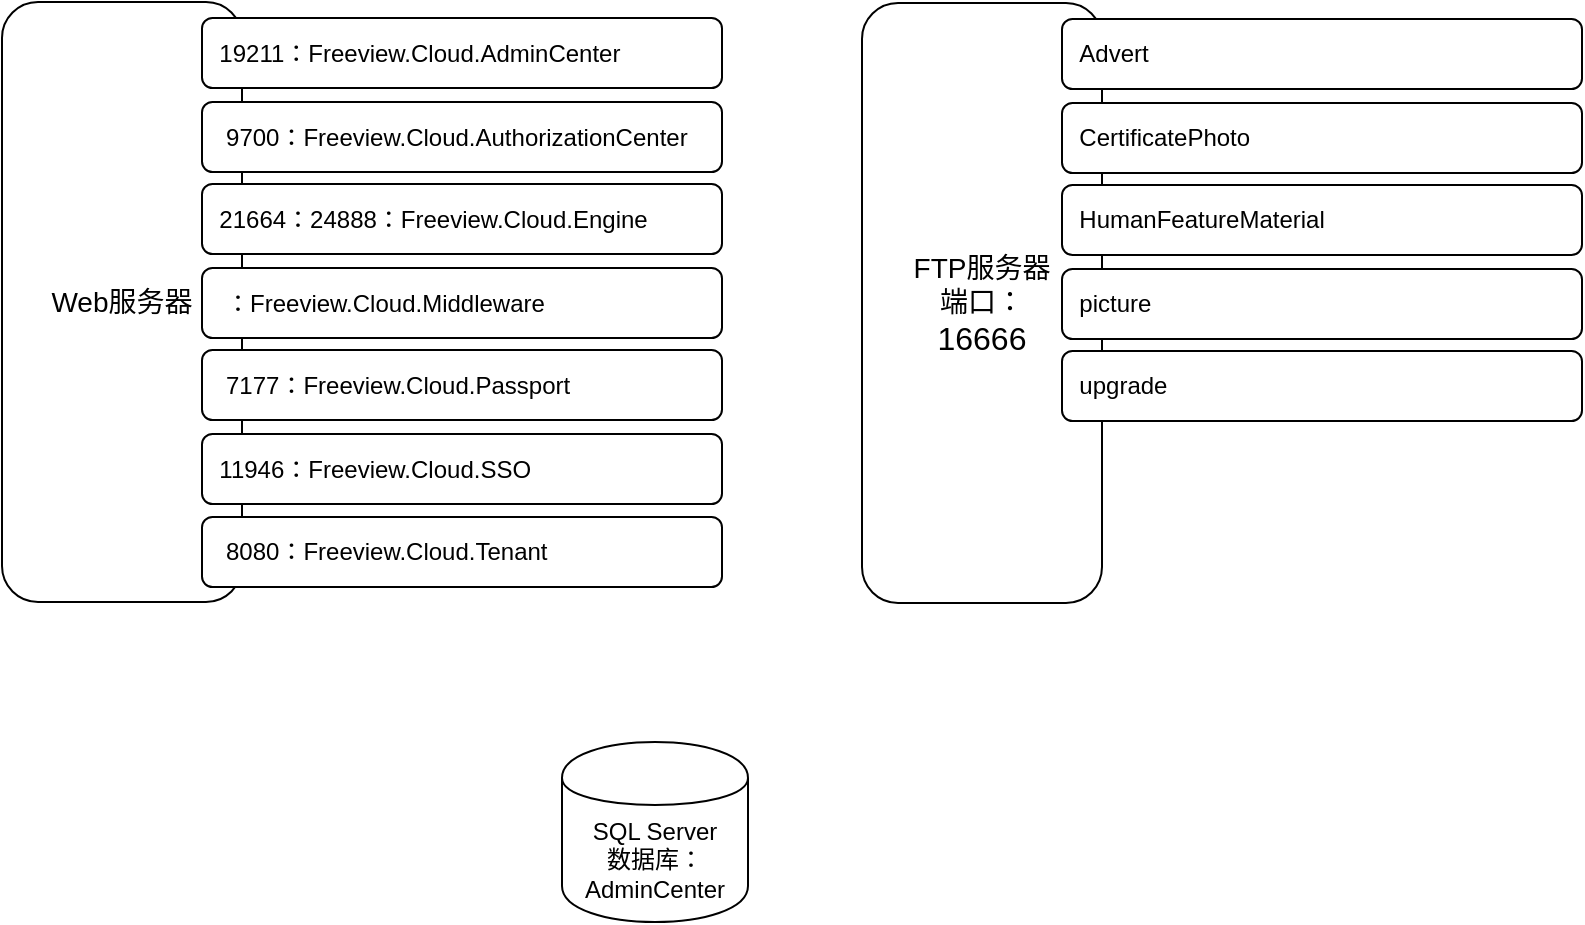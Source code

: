 <mxfile version="10.9.8" type="github"><diagram id="BSf0iuqVg8LMds7inDth" name="Page-1"><mxGraphModel dx="1102" dy="517" grid="1" gridSize="10" guides="1" tooltips="1" connect="1" arrows="1" fold="1" page="1" pageScale="1" pageWidth="827" pageHeight="1169" math="0" shadow="0"><root><mxCell id="0"/><mxCell id="1" parent="0"/><mxCell id="S9xYcaMsWKqly2W5Ag4P-1" value="SQL Server&lt;br&gt;数据库：AdminCenter" style="shape=cylinder;whiteSpace=wrap;html=1;boundedLbl=1;backgroundOutline=1;" vertex="1" parent="1"><mxGeometry x="350" y="400" width="93" height="90" as="geometry"/></mxCell><mxCell id="S9xYcaMsWKqly2W5Ag4P-3" value="&lt;span style=&quot;font-size: 10.5pt&quot;&gt;Web服务器&lt;br&gt;&lt;/span&gt;" style="rounded=1;whiteSpace=wrap;html=1;" vertex="1" parent="1"><mxGeometry x="70" y="30" width="120" height="300" as="geometry"/></mxCell><mxCell id="S9xYcaMsWKqly2W5Ag4P-4" value="&amp;nbsp;&amp;nbsp;&lt;span lang=&quot;EN-US&quot; style=&quot;font-size: 12px;&quot;&gt;19211：&lt;/span&gt;Freeview.Cloud.AdminCenter" style="rounded=1;whiteSpace=wrap;html=1;align=left;fontSize=12;" vertex="1" parent="1"><mxGeometry x="170" y="38" width="260" height="35" as="geometry"/></mxCell><mxCell id="S9xYcaMsWKqly2W5Ag4P-5" value="&amp;nbsp; &amp;nbsp;&lt;span lang=&quot;EN-US&quot; style=&quot;font-size: 12px&quot;&gt;9700：&lt;/span&gt;Freeview.Cloud.AuthorizationCenter" style="rounded=1;whiteSpace=wrap;html=1;align=left;fontSize=12;" vertex="1" parent="1"><mxGeometry x="170" y="80" width="260" height="35" as="geometry"/></mxCell><mxCell id="S9xYcaMsWKqly2W5Ag4P-6" value="&amp;nbsp;&amp;nbsp;&lt;span lang=&quot;EN-US&quot; style=&quot;font-size: 12px&quot;&gt;21664：24888：&lt;/span&gt;Freeview.Cloud.Engine" style="rounded=1;whiteSpace=wrap;html=1;align=left;fontSize=12;" vertex="1" parent="1"><mxGeometry x="170" y="121" width="260" height="35" as="geometry"/></mxCell><mxCell id="S9xYcaMsWKqly2W5Ag4P-7" value="&amp;nbsp; &amp;nbsp;&lt;span lang=&quot;EN-US&quot; style=&quot;font-size: 12px&quot;&gt;：&lt;/span&gt;Freeview.Cloud.Middleware" style="rounded=1;whiteSpace=wrap;html=1;align=left;fontSize=12;" vertex="1" parent="1"><mxGeometry x="170" y="163" width="260" height="35" as="geometry"/></mxCell><mxCell id="S9xYcaMsWKqly2W5Ag4P-8" value="&amp;nbsp; &amp;nbsp;7177：Freeview.Cloud.Passport" style="rounded=1;whiteSpace=wrap;html=1;align=left;" vertex="1" parent="1"><mxGeometry x="170" y="204" width="260" height="35" as="geometry"/></mxCell><mxCell id="S9xYcaMsWKqly2W5Ag4P-9" value="&amp;nbsp;&amp;nbsp;&lt;span lang=&quot;EN-US&quot; style=&quot;font-size: 12px;&quot;&gt;11946：&lt;/span&gt;Freeview.Cloud.SSO" style="rounded=1;whiteSpace=wrap;html=1;align=left;fontSize=12;" vertex="1" parent="1"><mxGeometry x="170" y="246" width="260" height="35" as="geometry"/></mxCell><mxCell id="S9xYcaMsWKqly2W5Ag4P-10" value="&amp;nbsp; &amp;nbsp;8080：Freeview.Cloud.Tenant" style="rounded=1;whiteSpace=wrap;html=1;align=left;" vertex="1" parent="1"><mxGeometry x="170" y="287.5" width="260" height="35" as="geometry"/></mxCell><mxCell id="S9xYcaMsWKqly2W5Ag4P-14" value="&lt;span style=&quot;font-size: 10.5pt&quot;&gt;FTP服务器&lt;br&gt;端口：&lt;br&gt;&lt;/span&gt;&lt;span lang=&quot;EN-US&quot; style=&quot;font-size: 12.0pt&quot;&gt;16666&lt;/span&gt;&lt;span style=&quot;font-size: 10.5pt&quot;&gt;&lt;br&gt;&lt;/span&gt;" style="rounded=1;whiteSpace=wrap;html=1;" vertex="1" parent="1"><mxGeometry x="500" y="30.5" width="120" height="300" as="geometry"/></mxCell><mxCell id="S9xYcaMsWKqly2W5Ag4P-15" value="&amp;nbsp;&amp;nbsp;&lt;span style=&quot;white-space: nowrap&quot;&gt;Advert&lt;/span&gt;" style="rounded=1;whiteSpace=wrap;html=1;align=left;" vertex="1" parent="1"><mxGeometry x="600" y="38.5" width="260" height="35" as="geometry"/></mxCell><mxCell id="S9xYcaMsWKqly2W5Ag4P-16" value="&amp;nbsp;&amp;nbsp;&lt;span style=&quot;white-space: nowrap&quot;&gt;CertificatePhoto&lt;/span&gt;" style="rounded=1;whiteSpace=wrap;html=1;align=left;" vertex="1" parent="1"><mxGeometry x="600" y="80.5" width="260" height="35" as="geometry"/></mxCell><mxCell id="S9xYcaMsWKqly2W5Ag4P-17" value="&lt;span style=&quot;white-space: nowrap&quot;&gt;&amp;nbsp; HumanFeatureMaterial&lt;/span&gt;" style="rounded=1;whiteSpace=wrap;html=1;align=left;" vertex="1" parent="1"><mxGeometry x="600" y="121.5" width="260" height="35" as="geometry"/></mxCell><mxCell id="S9xYcaMsWKqly2W5Ag4P-18" value="&amp;nbsp;&amp;nbsp;&lt;span style=&quot;white-space: nowrap&quot;&gt;picture&lt;/span&gt;" style="rounded=1;whiteSpace=wrap;html=1;align=left;" vertex="1" parent="1"><mxGeometry x="600" y="163.5" width="260" height="35" as="geometry"/></mxCell><mxCell id="S9xYcaMsWKqly2W5Ag4P-19" value="&amp;nbsp;&amp;nbsp;&lt;span style=&quot;white-space: nowrap&quot;&gt;upgrade&lt;/span&gt;" style="rounded=1;whiteSpace=wrap;html=1;align=left;" vertex="1" parent="1"><mxGeometry x="600" y="204.5" width="260" height="35" as="geometry"/></mxCell></root></mxGraphModel></diagram></mxfile>